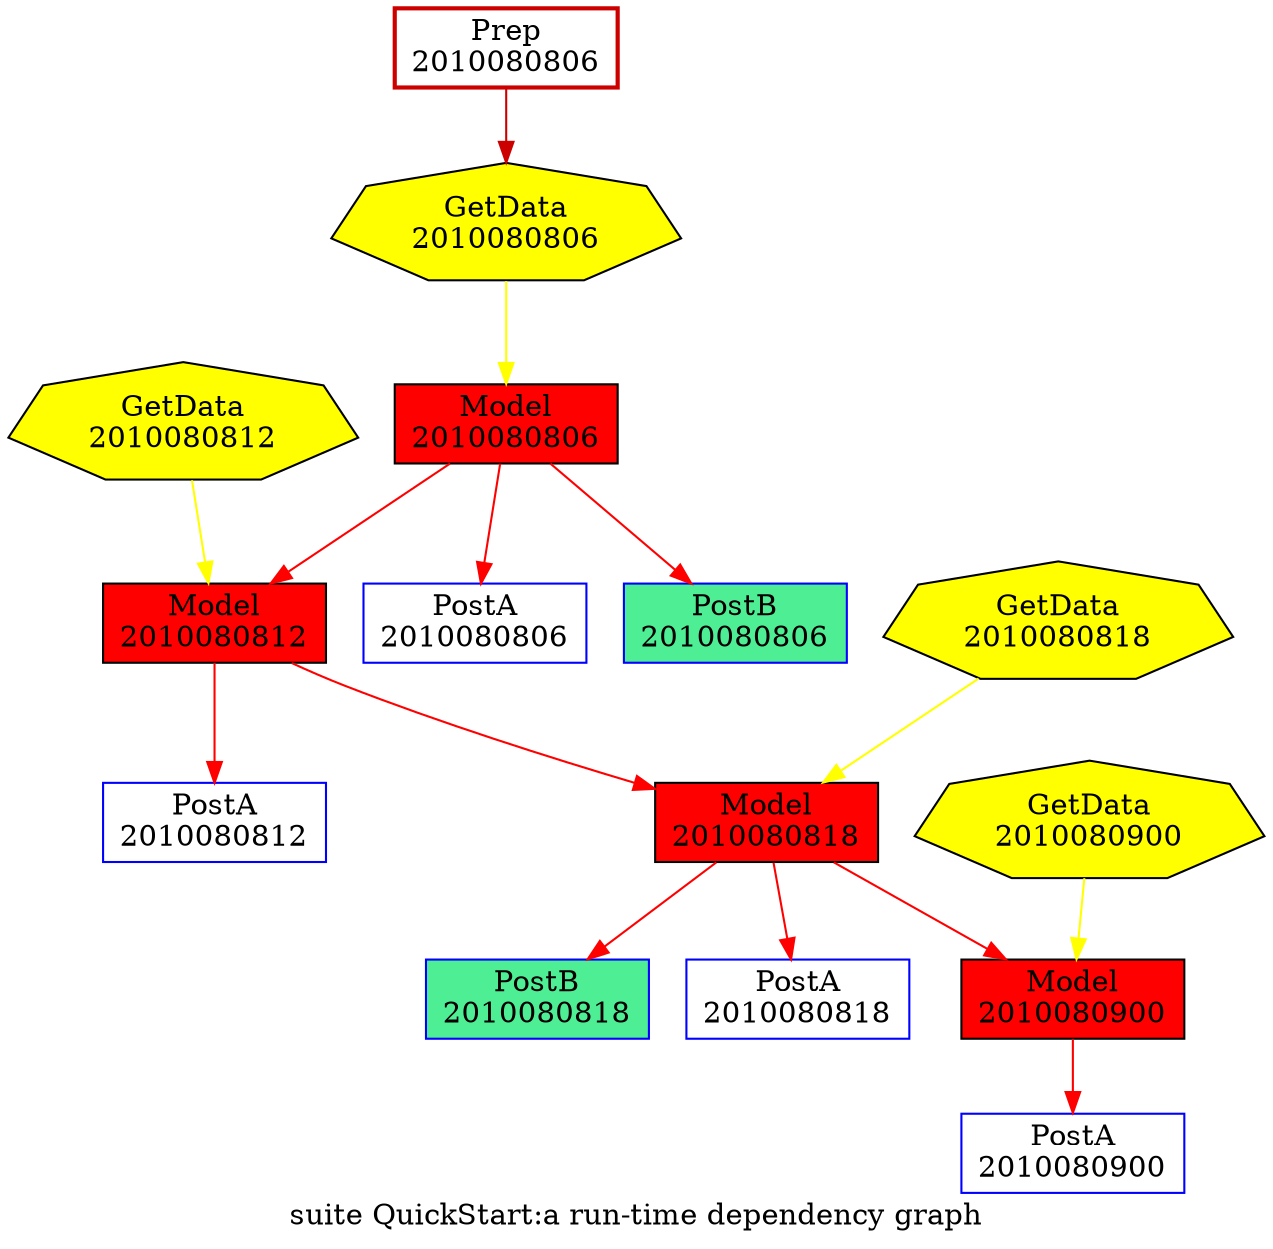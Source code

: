 strict digraph {
	graph [label="suite QuickStart:a run-time dependency graph"];
	node [color=black,
		label="\N",
		shape=box,
		style=unfilled
	];
	edge [color=black];
	"Prep%2010080806"	 [URL="Prep%2010080806",
		color=red3,
		label="Prep\n2010080806",
		style=bold];
	"GetData%2010080806"	 [URL="GetData%2010080806",
		fillcolor=yellow,
		label="GetData\n2010080806",
		shape=septagon,
		style=filled];
	"Prep%2010080806" -> "GetData%2010080806"	 [color=red3];
	"Model%2010080806"	 [URL="Model%2010080806",
		fillcolor=red,
		label="Model\n2010080806",
		style=filled];
	"GetData%2010080806" -> "Model%2010080806"	 [color=yellow];
	"Model%2010080812"	 [URL="Model%2010080812",
		fillcolor=red,
		label="Model\n2010080812",
		style=filled];
	"Model%2010080806" -> "Model%2010080812"	 [color=red];
	"PostA%2010080806"	 [URL="PostA%2010080806",
		color=blue,
		label="PostA\n2010080806",
		shape=rectangle];
	"Model%2010080806" -> "PostA%2010080806"	 [color=red];
	"PostB%2010080806"	 [URL="PostB%2010080806",
		color=blue,
		fillcolor=seagreen2,
		label="PostB\n2010080806",
		shape=rectangle,
		style=filled];
	"Model%2010080806" -> "PostB%2010080806"	 [color=red];
	"GetData%2010080812"	 [URL="GetData%2010080812",
		fillcolor=yellow,
		label="GetData\n2010080812",
		shape=septagon,
		style=filled];
	"GetData%2010080812" -> "Model%2010080812"	 [color=yellow];
	"PostA%2010080812"	 [URL="PostA%2010080812",
		color=blue,
		label="PostA\n2010080812",
		shape=rectangle];
	"Model%2010080812" -> "PostA%2010080812"	 [color=red];
	"Model%2010080818"	 [URL="Model%2010080818",
		fillcolor=red,
		label="Model\n2010080818",
		style=filled];
	"Model%2010080812" -> "Model%2010080818"	 [color=red];
	"GetData%2010080818"	 [URL="GetData%2010080818",
		fillcolor=yellow,
		label="GetData\n2010080818",
		shape=septagon,
		style=filled];
	"GetData%2010080818" -> "Model%2010080818"	 [color=yellow];
	"PostB%2010080818"	 [URL="PostB%2010080818",
		color=blue,
		fillcolor=seagreen2,
		label="PostB\n2010080818",
		shape=rectangle,
		style=filled];
	"Model%2010080818" -> "PostB%2010080818"	 [color=red];
	"Model%2010080900"	 [URL="Model%2010080900",
		fillcolor=red,
		label="Model\n2010080900",
		style=filled];
	"Model%2010080818" -> "Model%2010080900"	 [color=red];
	"PostA%2010080818"	 [URL="PostA%2010080818",
		color=blue,
		label="PostA\n2010080818",
		shape=rectangle];
	"Model%2010080818" -> "PostA%2010080818"	 [color=red];
	"GetData%2010080900"	 [URL="GetData%2010080900",
		fillcolor=yellow,
		label="GetData\n2010080900",
		shape=septagon,
		style=filled];
	"GetData%2010080900" -> "Model%2010080900"	 [color=yellow];
	"PostA%2010080900"	 [URL="PostA%2010080900",
		color=blue,
		label="PostA\n2010080900",
		shape=rectangle];
	"Model%2010080900" -> "PostA%2010080900"	 [color=red];
}
